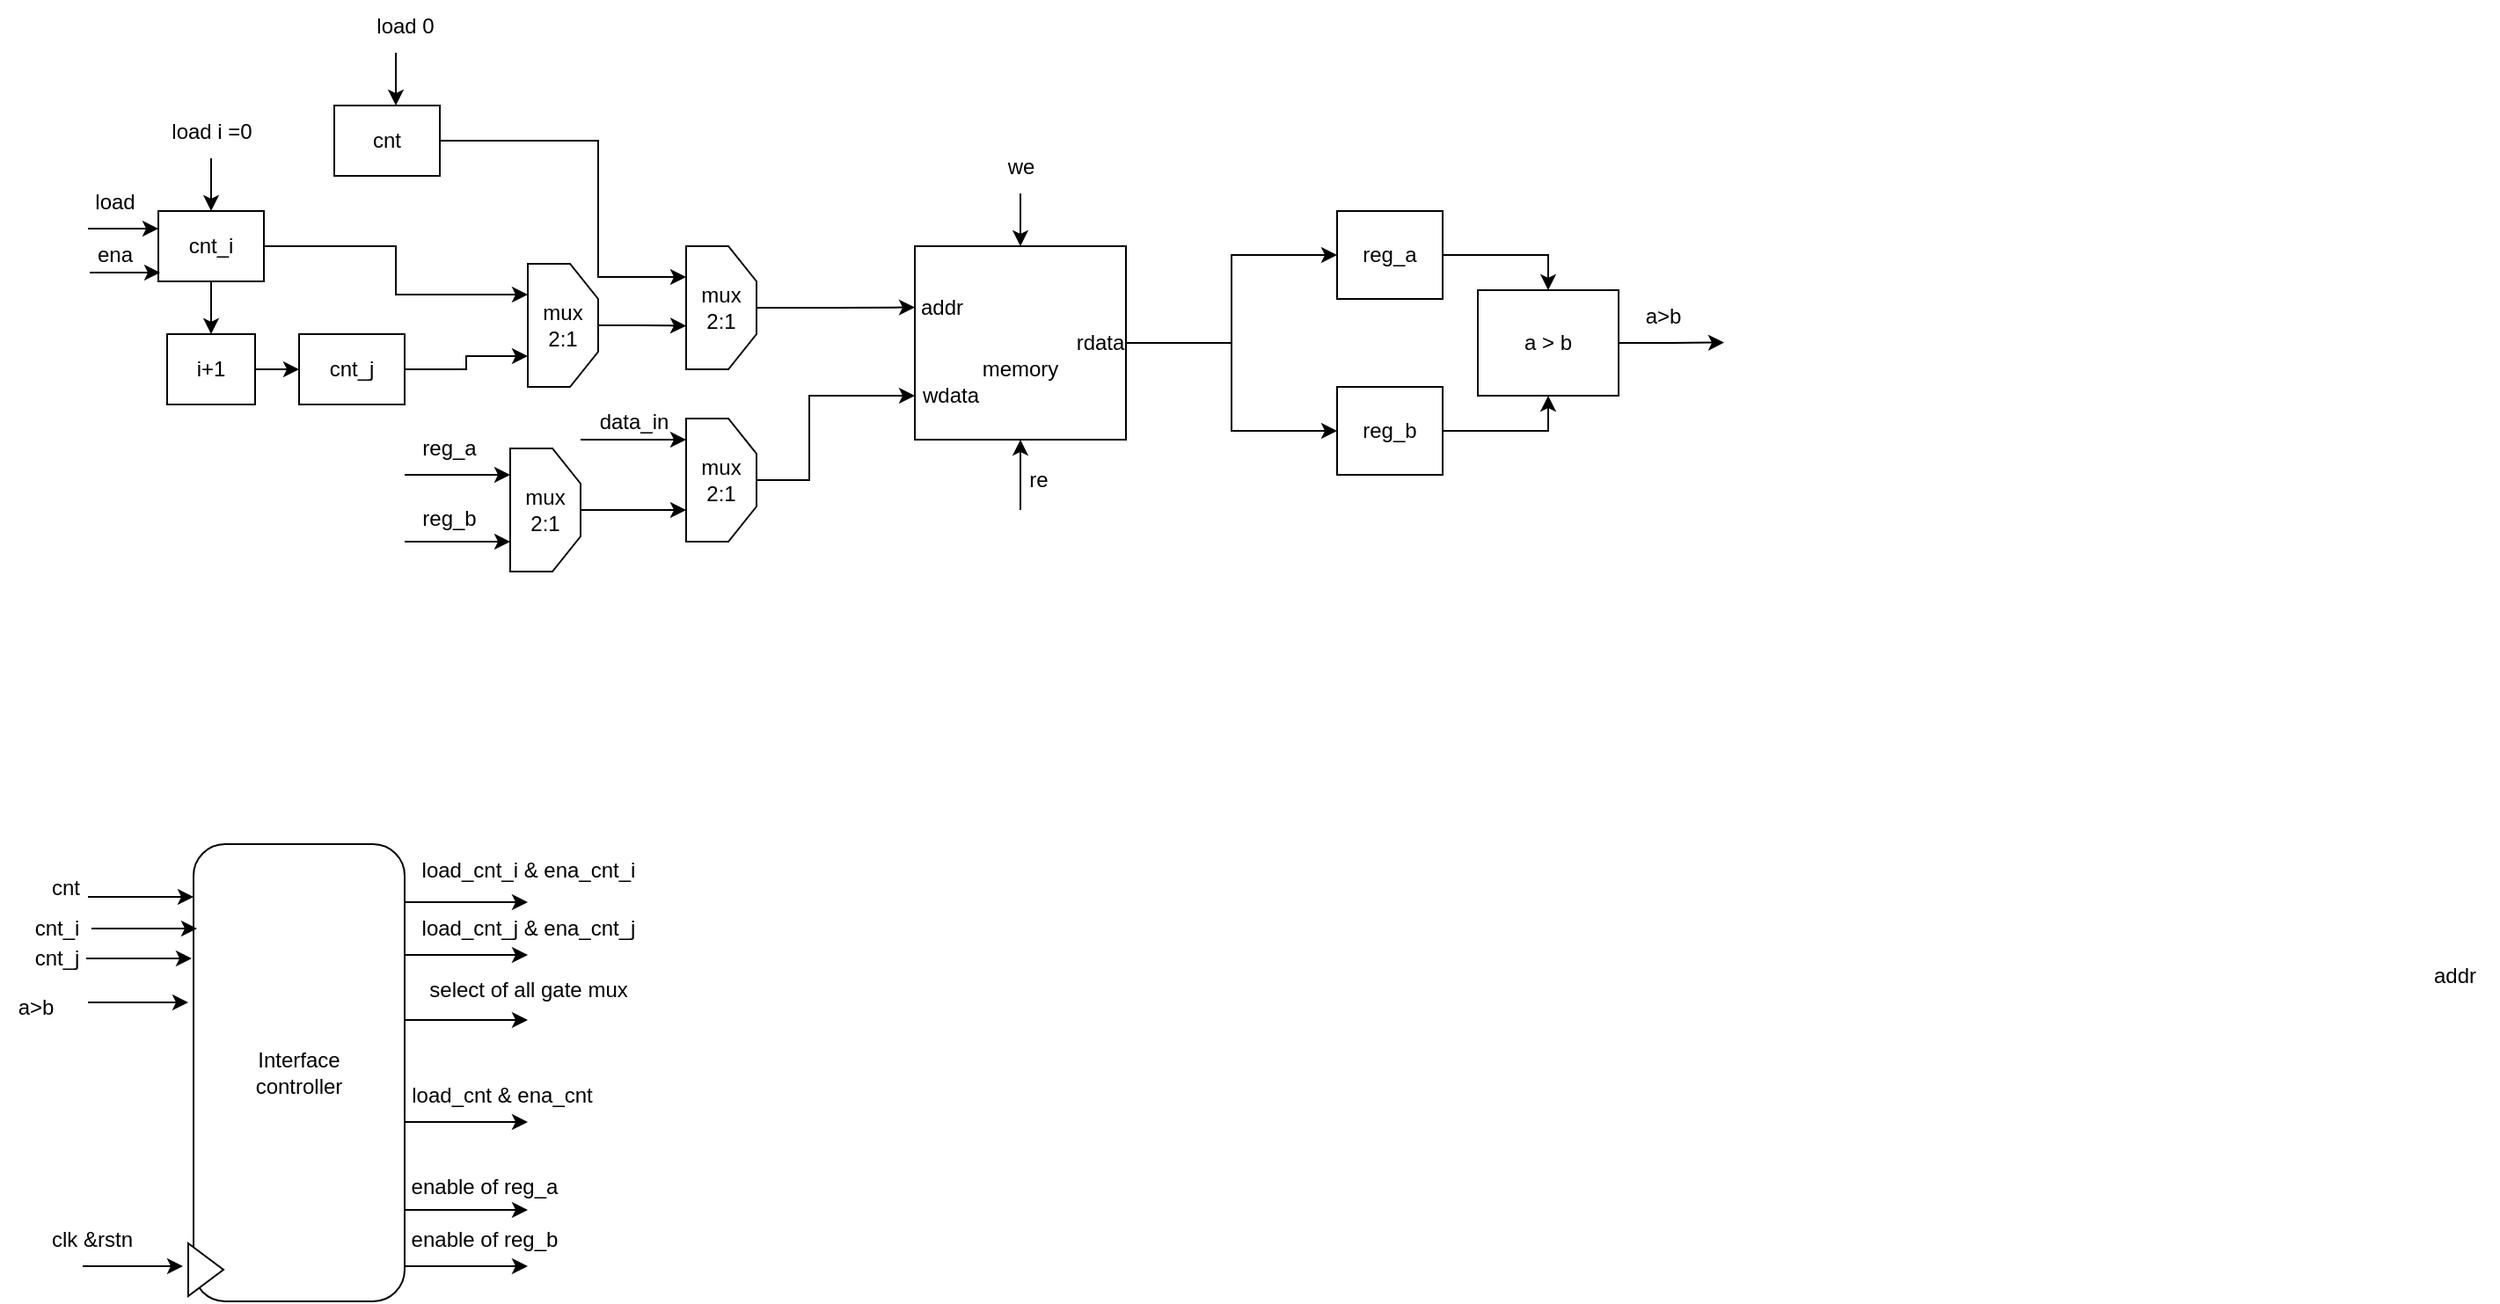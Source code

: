<mxfile version="24.4.4" type="device">
  <diagram name="Page-1" id="YF_yv8updcaijNY1bAF5">
    <mxGraphModel dx="1686" dy="560" grid="1" gridSize="10" guides="1" tooltips="1" connect="1" arrows="1" fold="1" page="1" pageScale="1" pageWidth="850" pageHeight="1100" math="0" shadow="0">
      <root>
        <mxCell id="0" />
        <mxCell id="1" parent="0" />
        <mxCell id="Y9fMskcv2upoLavhf3_i-33" style="edgeStyle=orthogonalEdgeStyle;rounded=0;orthogonalLoop=1;jettySize=auto;html=1;exitX=1;exitY=0.5;exitDx=0;exitDy=0;entryX=0;entryY=0.5;entryDx=0;entryDy=0;" edge="1" parent="1" source="Y9fMskcv2upoLavhf3_i-1" target="Y9fMskcv2upoLavhf3_i-35">
          <mxGeometry relative="1" as="geometry">
            <mxPoint x="660.0" y="434.737" as="targetPoint" />
          </mxGeometry>
        </mxCell>
        <mxCell id="Y9fMskcv2upoLavhf3_i-1" value="&lt;div&gt;&lt;br&gt;&lt;/div&gt;&lt;div&gt;&lt;br&gt;&lt;/div&gt;memory" style="rounded=0;whiteSpace=wrap;html=1;" vertex="1" parent="1">
          <mxGeometry x="450" y="380" width="120" height="110" as="geometry" />
        </mxCell>
        <mxCell id="Y9fMskcv2upoLavhf3_i-14" style="edgeStyle=orthogonalEdgeStyle;rounded=0;orthogonalLoop=1;jettySize=auto;html=1;exitX=1;exitY=0.5;exitDx=0;exitDy=0;entryX=0.25;entryY=1;entryDx=0;entryDy=0;" edge="1" parent="1" source="Y9fMskcv2upoLavhf3_i-2" target="Y9fMskcv2upoLavhf3_i-8">
          <mxGeometry relative="1" as="geometry" />
        </mxCell>
        <mxCell id="Y9fMskcv2upoLavhf3_i-27" style="edgeStyle=orthogonalEdgeStyle;rounded=0;orthogonalLoop=1;jettySize=auto;html=1;exitX=0.5;exitY=1;exitDx=0;exitDy=0;entryX=0.5;entryY=0;entryDx=0;entryDy=0;" edge="1" parent="1" source="Y9fMskcv2upoLavhf3_i-2" target="Y9fMskcv2upoLavhf3_i-26">
          <mxGeometry relative="1" as="geometry" />
        </mxCell>
        <mxCell id="Y9fMskcv2upoLavhf3_i-2" value="cnt_i" style="rounded=0;whiteSpace=wrap;html=1;" vertex="1" parent="1">
          <mxGeometry x="20" y="360" width="60" height="40" as="geometry" />
        </mxCell>
        <mxCell id="Y9fMskcv2upoLavhf3_i-15" style="edgeStyle=orthogonalEdgeStyle;rounded=0;orthogonalLoop=1;jettySize=auto;html=1;exitX=1;exitY=0.5;exitDx=0;exitDy=0;entryX=0.75;entryY=1;entryDx=0;entryDy=0;" edge="1" parent="1" source="Y9fMskcv2upoLavhf3_i-3" target="Y9fMskcv2upoLavhf3_i-8">
          <mxGeometry relative="1" as="geometry" />
        </mxCell>
        <mxCell id="Y9fMskcv2upoLavhf3_i-3" value="cnt_j" style="rounded=0;whiteSpace=wrap;html=1;" vertex="1" parent="1">
          <mxGeometry x="100" y="430" width="60" height="40" as="geometry" />
        </mxCell>
        <mxCell id="Y9fMskcv2upoLavhf3_i-18" style="edgeStyle=orthogonalEdgeStyle;rounded=0;orthogonalLoop=1;jettySize=auto;html=1;exitX=1;exitY=0.5;exitDx=0;exitDy=0;entryX=0.25;entryY=1;entryDx=0;entryDy=0;" edge="1" parent="1" source="Y9fMskcv2upoLavhf3_i-4" target="Y9fMskcv2upoLavhf3_i-17">
          <mxGeometry relative="1" as="geometry">
            <Array as="points">
              <mxPoint x="270" y="320" />
              <mxPoint x="270" y="397" />
            </Array>
          </mxGeometry>
        </mxCell>
        <mxCell id="Y9fMskcv2upoLavhf3_i-4" value="cnt" style="rounded=0;whiteSpace=wrap;html=1;" vertex="1" parent="1">
          <mxGeometry x="120" y="300" width="60" height="40" as="geometry" />
        </mxCell>
        <mxCell id="Y9fMskcv2upoLavhf3_i-16" style="edgeStyle=orthogonalEdgeStyle;rounded=0;orthogonalLoop=1;jettySize=auto;html=1;exitX=0.5;exitY=0;exitDx=0;exitDy=0;" edge="1" parent="1" source="Y9fMskcv2upoLavhf3_i-8">
          <mxGeometry relative="1" as="geometry">
            <mxPoint x="320" y="425.263" as="targetPoint" />
          </mxGeometry>
        </mxCell>
        <mxCell id="Y9fMskcv2upoLavhf3_i-8" value="mux 2:1" style="shape=loopLimit;whiteSpace=wrap;html=1;direction=south;" vertex="1" parent="1">
          <mxGeometry x="230" y="390" width="40" height="70" as="geometry" />
        </mxCell>
        <mxCell id="Y9fMskcv2upoLavhf3_i-17" value="mux 2:1" style="shape=loopLimit;whiteSpace=wrap;html=1;direction=south;" vertex="1" parent="1">
          <mxGeometry x="320" y="380" width="40" height="70" as="geometry" />
        </mxCell>
        <mxCell id="Y9fMskcv2upoLavhf3_i-19" style="edgeStyle=orthogonalEdgeStyle;rounded=0;orthogonalLoop=1;jettySize=auto;html=1;exitX=0.5;exitY=0;exitDx=0;exitDy=0;entryX=0;entryY=0.316;entryDx=0;entryDy=0;entryPerimeter=0;" edge="1" parent="1" source="Y9fMskcv2upoLavhf3_i-17" target="Y9fMskcv2upoLavhf3_i-1">
          <mxGeometry relative="1" as="geometry" />
        </mxCell>
        <mxCell id="Y9fMskcv2upoLavhf3_i-20" value="addr" style="text;html=1;align=center;verticalAlign=middle;resizable=0;points=[];autosize=1;strokeColor=none;fillColor=none;" vertex="1" parent="1">
          <mxGeometry x="1300" y="780" width="50" height="30" as="geometry" />
        </mxCell>
        <mxCell id="Y9fMskcv2upoLavhf3_i-21" value="addr" style="text;html=1;align=center;verticalAlign=middle;resizable=0;points=[];autosize=1;strokeColor=none;fillColor=none;" vertex="1" parent="1">
          <mxGeometry x="440" y="400" width="50" height="30" as="geometry" />
        </mxCell>
        <mxCell id="Y9fMskcv2upoLavhf3_i-22" value="wdata" style="text;html=1;align=center;verticalAlign=middle;resizable=0;points=[];autosize=1;strokeColor=none;fillColor=none;" vertex="1" parent="1">
          <mxGeometry x="440" y="450" width="60" height="30" as="geometry" />
        </mxCell>
        <mxCell id="Y9fMskcv2upoLavhf3_i-28" style="edgeStyle=orthogonalEdgeStyle;rounded=0;orthogonalLoop=1;jettySize=auto;html=1;exitX=1;exitY=0.5;exitDx=0;exitDy=0;entryX=0;entryY=0.5;entryDx=0;entryDy=0;" edge="1" parent="1" source="Y9fMskcv2upoLavhf3_i-26" target="Y9fMskcv2upoLavhf3_i-3">
          <mxGeometry relative="1" as="geometry" />
        </mxCell>
        <mxCell id="Y9fMskcv2upoLavhf3_i-26" value="i+1" style="rounded=0;whiteSpace=wrap;html=1;" vertex="1" parent="1">
          <mxGeometry x="25" y="430" width="50" height="40" as="geometry" />
        </mxCell>
        <mxCell id="Y9fMskcv2upoLavhf3_i-31" style="edgeStyle=orthogonalEdgeStyle;rounded=0;orthogonalLoop=1;jettySize=auto;html=1;entryX=0.5;entryY=0;entryDx=0;entryDy=0;" edge="1" parent="1" source="Y9fMskcv2upoLavhf3_i-30" target="Y9fMskcv2upoLavhf3_i-2">
          <mxGeometry relative="1" as="geometry" />
        </mxCell>
        <mxCell id="Y9fMskcv2upoLavhf3_i-30" value="load i =0" style="text;html=1;align=center;verticalAlign=middle;resizable=0;points=[];autosize=1;strokeColor=none;fillColor=none;" vertex="1" parent="1">
          <mxGeometry x="15" y="300" width="70" height="30" as="geometry" />
        </mxCell>
        <mxCell id="Y9fMskcv2upoLavhf3_i-34" value="rdata" style="text;html=1;align=center;verticalAlign=middle;resizable=0;points=[];autosize=1;strokeColor=none;fillColor=none;" vertex="1" parent="1">
          <mxGeometry x="530" y="420" width="50" height="30" as="geometry" />
        </mxCell>
        <mxCell id="Y9fMskcv2upoLavhf3_i-39" style="edgeStyle=orthogonalEdgeStyle;rounded=0;orthogonalLoop=1;jettySize=auto;html=1;exitX=1;exitY=0.5;exitDx=0;exitDy=0;entryX=0.5;entryY=0;entryDx=0;entryDy=0;" edge="1" parent="1" source="Y9fMskcv2upoLavhf3_i-35" target="Y9fMskcv2upoLavhf3_i-38">
          <mxGeometry relative="1" as="geometry" />
        </mxCell>
        <mxCell id="Y9fMskcv2upoLavhf3_i-35" value="reg_a" style="rounded=0;whiteSpace=wrap;html=1;" vertex="1" parent="1">
          <mxGeometry x="690" y="360" width="60" height="50" as="geometry" />
        </mxCell>
        <mxCell id="Y9fMskcv2upoLavhf3_i-40" style="edgeStyle=orthogonalEdgeStyle;rounded=0;orthogonalLoop=1;jettySize=auto;html=1;exitX=1;exitY=0.5;exitDx=0;exitDy=0;entryX=0.5;entryY=1;entryDx=0;entryDy=0;" edge="1" parent="1" source="Y9fMskcv2upoLavhf3_i-36" target="Y9fMskcv2upoLavhf3_i-38">
          <mxGeometry relative="1" as="geometry" />
        </mxCell>
        <mxCell id="Y9fMskcv2upoLavhf3_i-36" value="reg_b" style="rounded=0;whiteSpace=wrap;html=1;" vertex="1" parent="1">
          <mxGeometry x="690" y="460" width="60" height="50" as="geometry" />
        </mxCell>
        <mxCell id="Y9fMskcv2upoLavhf3_i-37" value="" style="endArrow=classic;html=1;rounded=0;entryX=0;entryY=0.5;entryDx=0;entryDy=0;" edge="1" parent="1" target="Y9fMskcv2upoLavhf3_i-36">
          <mxGeometry width="50" height="50" relative="1" as="geometry">
            <mxPoint x="630" y="430" as="sourcePoint" />
            <mxPoint x="680" y="388" as="targetPoint" />
            <Array as="points">
              <mxPoint x="630" y="485" />
            </Array>
          </mxGeometry>
        </mxCell>
        <mxCell id="Y9fMskcv2upoLavhf3_i-41" style="edgeStyle=orthogonalEdgeStyle;rounded=0;orthogonalLoop=1;jettySize=auto;html=1;exitX=1;exitY=0.5;exitDx=0;exitDy=0;" edge="1" parent="1" source="Y9fMskcv2upoLavhf3_i-38">
          <mxGeometry relative="1" as="geometry">
            <mxPoint x="910" y="434.737" as="targetPoint" />
          </mxGeometry>
        </mxCell>
        <mxCell id="Y9fMskcv2upoLavhf3_i-38" value="a &amp;gt; b" style="rounded=0;whiteSpace=wrap;html=1;" vertex="1" parent="1">
          <mxGeometry x="770" y="405" width="80" height="60" as="geometry" />
        </mxCell>
        <mxCell id="Y9fMskcv2upoLavhf3_i-42" value="a&amp;gt;b" style="text;html=1;align=center;verticalAlign=middle;resizable=0;points=[];autosize=1;strokeColor=none;fillColor=none;" vertex="1" parent="1">
          <mxGeometry x="855" y="405" width="40" height="30" as="geometry" />
        </mxCell>
        <mxCell id="Y9fMskcv2upoLavhf3_i-46" value="we" style="text;html=1;align=center;verticalAlign=middle;resizable=0;points=[];autosize=1;strokeColor=none;fillColor=none;" vertex="1" parent="1">
          <mxGeometry x="490" y="320" width="40" height="30" as="geometry" />
        </mxCell>
        <mxCell id="Y9fMskcv2upoLavhf3_i-47" value="" style="endArrow=classic;html=1;rounded=0;exitX=0.5;exitY=1;exitDx=0;exitDy=0;exitPerimeter=0;" edge="1" parent="1" source="Y9fMskcv2upoLavhf3_i-46">
          <mxGeometry width="50" height="50" relative="1" as="geometry">
            <mxPoint x="460" y="430" as="sourcePoint" />
            <mxPoint x="510" y="380" as="targetPoint" />
          </mxGeometry>
        </mxCell>
        <mxCell id="Y9fMskcv2upoLavhf3_i-48" value="" style="endArrow=classic;html=1;rounded=0;" edge="1" parent="1">
          <mxGeometry width="50" height="50" relative="1" as="geometry">
            <mxPoint x="510" y="530" as="sourcePoint" />
            <mxPoint x="510" y="490" as="targetPoint" />
          </mxGeometry>
        </mxCell>
        <mxCell id="Y9fMskcv2upoLavhf3_i-49" value="re" style="text;html=1;align=center;verticalAlign=middle;resizable=0;points=[];autosize=1;strokeColor=none;fillColor=none;" vertex="1" parent="1">
          <mxGeometry x="505" y="498" width="30" height="30" as="geometry" />
        </mxCell>
        <mxCell id="Y9fMskcv2upoLavhf3_i-50" value="mux 2:1" style="shape=loopLimit;whiteSpace=wrap;html=1;direction=south;" vertex="1" parent="1">
          <mxGeometry x="320" y="478" width="40" height="70" as="geometry" />
        </mxCell>
        <mxCell id="Y9fMskcv2upoLavhf3_i-51" style="edgeStyle=orthogonalEdgeStyle;rounded=0;orthogonalLoop=1;jettySize=auto;html=1;exitX=0.5;exitY=0;exitDx=0;exitDy=0;" edge="1" parent="1" source="Y9fMskcv2upoLavhf3_i-50">
          <mxGeometry relative="1" as="geometry">
            <mxPoint x="450" y="465" as="targetPoint" />
            <Array as="points">
              <mxPoint x="390" y="513" />
              <mxPoint x="390" y="465" />
            </Array>
          </mxGeometry>
        </mxCell>
        <mxCell id="Y9fMskcv2upoLavhf3_i-52" value="" style="endArrow=classic;html=1;rounded=0;" edge="1" parent="1">
          <mxGeometry width="50" height="50" relative="1" as="geometry">
            <mxPoint x="260" y="490" as="sourcePoint" />
            <mxPoint x="320" y="490" as="targetPoint" />
          </mxGeometry>
        </mxCell>
        <mxCell id="Y9fMskcv2upoLavhf3_i-53" value="data_in" style="text;html=1;align=center;verticalAlign=middle;resizable=0;points=[];autosize=1;strokeColor=none;fillColor=none;" vertex="1" parent="1">
          <mxGeometry x="260" y="465" width="60" height="30" as="geometry" />
        </mxCell>
        <mxCell id="Y9fMskcv2upoLavhf3_i-54" value="" style="endArrow=classic;html=1;rounded=0;" edge="1" parent="1">
          <mxGeometry width="50" height="50" relative="1" as="geometry">
            <mxPoint x="260" y="530" as="sourcePoint" />
            <mxPoint x="320" y="530" as="targetPoint" />
          </mxGeometry>
        </mxCell>
        <mxCell id="Y9fMskcv2upoLavhf3_i-56" value="mux 2:1" style="shape=loopLimit;whiteSpace=wrap;html=1;direction=south;" vertex="1" parent="1">
          <mxGeometry x="220" y="495" width="40" height="70" as="geometry" />
        </mxCell>
        <mxCell id="Y9fMskcv2upoLavhf3_i-57" value="" style="endArrow=classic;html=1;rounded=0;" edge="1" parent="1">
          <mxGeometry width="50" height="50" relative="1" as="geometry">
            <mxPoint x="160" y="510" as="sourcePoint" />
            <mxPoint x="220" y="510" as="targetPoint" />
          </mxGeometry>
        </mxCell>
        <mxCell id="Y9fMskcv2upoLavhf3_i-58" value="" style="endArrow=classic;html=1;rounded=0;" edge="1" parent="1">
          <mxGeometry width="50" height="50" relative="1" as="geometry">
            <mxPoint x="160" y="548" as="sourcePoint" />
            <mxPoint x="220" y="548" as="targetPoint" />
          </mxGeometry>
        </mxCell>
        <mxCell id="Y9fMskcv2upoLavhf3_i-59" value="reg_a" style="text;html=1;align=center;verticalAlign=middle;resizable=0;points=[];autosize=1;strokeColor=none;fillColor=none;" vertex="1" parent="1">
          <mxGeometry x="160" y="480" width="50" height="30" as="geometry" />
        </mxCell>
        <mxCell id="Y9fMskcv2upoLavhf3_i-60" value="reg_b" style="text;html=1;align=center;verticalAlign=middle;resizable=0;points=[];autosize=1;strokeColor=none;fillColor=none;" vertex="1" parent="1">
          <mxGeometry x="160" y="520" width="50" height="30" as="geometry" />
        </mxCell>
        <mxCell id="Y9fMskcv2upoLavhf3_i-61" value="" style="endArrow=classic;html=1;rounded=0;" edge="1" parent="1">
          <mxGeometry width="50" height="50" relative="1" as="geometry">
            <mxPoint x="-20" y="370" as="sourcePoint" />
            <mxPoint x="20" y="370" as="targetPoint" />
          </mxGeometry>
        </mxCell>
        <mxCell id="Y9fMskcv2upoLavhf3_i-62" value="load" style="text;html=1;align=center;verticalAlign=middle;resizable=0;points=[];autosize=1;strokeColor=none;fillColor=none;" vertex="1" parent="1">
          <mxGeometry x="-30" y="340" width="50" height="30" as="geometry" />
        </mxCell>
        <mxCell id="Y9fMskcv2upoLavhf3_i-63" value="" style="endArrow=classic;html=1;rounded=0;" edge="1" parent="1">
          <mxGeometry width="50" height="50" relative="1" as="geometry">
            <mxPoint x="-19" y="395" as="sourcePoint" />
            <mxPoint x="21" y="395" as="targetPoint" />
          </mxGeometry>
        </mxCell>
        <mxCell id="Y9fMskcv2upoLavhf3_i-64" value="ena" style="text;html=1;align=center;verticalAlign=middle;resizable=0;points=[];autosize=1;strokeColor=none;fillColor=none;" vertex="1" parent="1">
          <mxGeometry x="-25" y="370" width="40" height="30" as="geometry" />
        </mxCell>
        <mxCell id="Y9fMskcv2upoLavhf3_i-69" value="Interface&lt;div&gt;controller&lt;/div&gt;" style="rounded=1;whiteSpace=wrap;html=1;" vertex="1" parent="1">
          <mxGeometry x="40" y="720" width="120" height="260" as="geometry" />
        </mxCell>
        <mxCell id="Y9fMskcv2upoLavhf3_i-70" value="" style="endArrow=classic;html=1;rounded=0;" edge="1" parent="1">
          <mxGeometry width="50" height="50" relative="1" as="geometry">
            <mxPoint x="-20" y="750" as="sourcePoint" />
            <mxPoint x="40" y="750" as="targetPoint" />
          </mxGeometry>
        </mxCell>
        <mxCell id="Y9fMskcv2upoLavhf3_i-71" value="cnt" style="text;html=1;align=center;verticalAlign=middle;resizable=0;points=[];autosize=1;strokeColor=none;fillColor=none;" vertex="1" parent="1">
          <mxGeometry x="-53" y="730" width="40" height="30" as="geometry" />
        </mxCell>
        <mxCell id="Y9fMskcv2upoLavhf3_i-76" value="" style="endArrow=classic;html=1;rounded=0;" edge="1" parent="1">
          <mxGeometry width="50" height="50" relative="1" as="geometry">
            <mxPoint x="-18" y="768" as="sourcePoint" />
            <mxPoint x="42" y="768" as="targetPoint" />
          </mxGeometry>
        </mxCell>
        <mxCell id="Y9fMskcv2upoLavhf3_i-77" value="cnt_i" style="text;html=1;align=center;verticalAlign=middle;resizable=0;points=[];autosize=1;strokeColor=none;fillColor=none;" vertex="1" parent="1">
          <mxGeometry x="-63" y="753" width="50" height="30" as="geometry" />
        </mxCell>
        <mxCell id="Y9fMskcv2upoLavhf3_i-78" value="" style="endArrow=classic;html=1;rounded=0;" edge="1" parent="1">
          <mxGeometry width="50" height="50" relative="1" as="geometry">
            <mxPoint x="-21" y="785" as="sourcePoint" />
            <mxPoint x="39" y="785" as="targetPoint" />
          </mxGeometry>
        </mxCell>
        <mxCell id="Y9fMskcv2upoLavhf3_i-79" value="cnt_j" style="text;html=1;align=center;verticalAlign=middle;resizable=0;points=[];autosize=1;strokeColor=none;fillColor=none;" vertex="1" parent="1">
          <mxGeometry x="-63" y="770" width="50" height="30" as="geometry" />
        </mxCell>
        <mxCell id="Y9fMskcv2upoLavhf3_i-80" value="" style="endArrow=classic;html=1;rounded=0;" edge="1" parent="1">
          <mxGeometry width="50" height="50" relative="1" as="geometry">
            <mxPoint x="-20" y="810" as="sourcePoint" />
            <mxPoint x="37" y="810" as="targetPoint" />
          </mxGeometry>
        </mxCell>
        <mxCell id="Y9fMskcv2upoLavhf3_i-81" value="a&amp;gt;b" style="text;html=1;align=center;verticalAlign=middle;resizable=0;points=[];autosize=1;strokeColor=none;fillColor=none;" vertex="1" parent="1">
          <mxGeometry x="-70" y="798" width="40" height="30" as="geometry" />
        </mxCell>
        <mxCell id="Y9fMskcv2upoLavhf3_i-82" value="" style="endArrow=classic;html=1;rounded=0;" edge="1" parent="1">
          <mxGeometry width="50" height="50" relative="1" as="geometry">
            <mxPoint x="160" y="753" as="sourcePoint" />
            <mxPoint x="230" y="753" as="targetPoint" />
          </mxGeometry>
        </mxCell>
        <mxCell id="Y9fMskcv2upoLavhf3_i-83" value="load_cnt_i &amp;amp; ena_cnt_i" style="text;html=1;align=center;verticalAlign=middle;resizable=0;points=[];autosize=1;strokeColor=none;fillColor=none;" vertex="1" parent="1">
          <mxGeometry x="160" y="720" width="140" height="30" as="geometry" />
        </mxCell>
        <mxCell id="Y9fMskcv2upoLavhf3_i-85" value="" style="endArrow=classic;html=1;rounded=0;" edge="1" parent="1">
          <mxGeometry width="50" height="50" relative="1" as="geometry">
            <mxPoint x="160" y="783" as="sourcePoint" />
            <mxPoint x="230" y="783" as="targetPoint" />
          </mxGeometry>
        </mxCell>
        <mxCell id="Y9fMskcv2upoLavhf3_i-86" value="load_cnt_j &amp;amp; ena_cnt_j" style="text;html=1;align=center;verticalAlign=middle;resizable=0;points=[];autosize=1;strokeColor=none;fillColor=none;" vertex="1" parent="1">
          <mxGeometry x="160" y="753" width="140" height="30" as="geometry" />
        </mxCell>
        <mxCell id="Y9fMskcv2upoLavhf3_i-87" value="" style="endArrow=classic;html=1;rounded=0;" edge="1" parent="1">
          <mxGeometry width="50" height="50" relative="1" as="geometry">
            <mxPoint x="160" y="820" as="sourcePoint" />
            <mxPoint x="230" y="820" as="targetPoint" />
          </mxGeometry>
        </mxCell>
        <mxCell id="Y9fMskcv2upoLavhf3_i-88" value="select of all gate mux" style="text;html=1;align=center;verticalAlign=middle;resizable=0;points=[];autosize=1;strokeColor=none;fillColor=none;" vertex="1" parent="1">
          <mxGeometry x="160" y="788" width="140" height="30" as="geometry" />
        </mxCell>
        <mxCell id="Y9fMskcv2upoLavhf3_i-89" value="" style="endArrow=classic;html=1;rounded=0;" edge="1" parent="1">
          <mxGeometry width="50" height="50" relative="1" as="geometry">
            <mxPoint x="155" y="270" as="sourcePoint" />
            <mxPoint x="155" y="300" as="targetPoint" />
          </mxGeometry>
        </mxCell>
        <mxCell id="Y9fMskcv2upoLavhf3_i-90" value="load 0" style="text;html=1;align=center;verticalAlign=middle;resizable=0;points=[];autosize=1;strokeColor=none;fillColor=none;" vertex="1" parent="1">
          <mxGeometry x="130" y="240" width="60" height="30" as="geometry" />
        </mxCell>
        <mxCell id="Y9fMskcv2upoLavhf3_i-92" value="" style="endArrow=classic;html=1;rounded=0;" edge="1" parent="1">
          <mxGeometry width="50" height="50" relative="1" as="geometry">
            <mxPoint x="-23" y="960" as="sourcePoint" />
            <mxPoint x="34" y="960" as="targetPoint" />
          </mxGeometry>
        </mxCell>
        <mxCell id="Y9fMskcv2upoLavhf3_i-94" value="" style="triangle;whiteSpace=wrap;html=1;" vertex="1" parent="1">
          <mxGeometry x="37" y="947" width="20" height="30" as="geometry" />
        </mxCell>
        <mxCell id="Y9fMskcv2upoLavhf3_i-95" value="clk &amp;amp;rstn" style="text;html=1;align=center;verticalAlign=middle;resizable=0;points=[];autosize=1;strokeColor=none;fillColor=none;" vertex="1" parent="1">
          <mxGeometry x="-53" y="930" width="70" height="30" as="geometry" />
        </mxCell>
        <mxCell id="Y9fMskcv2upoLavhf3_i-96" value="" style="endArrow=classic;html=1;rounded=0;" edge="1" parent="1">
          <mxGeometry width="50" height="50" relative="1" as="geometry">
            <mxPoint x="160" y="878" as="sourcePoint" />
            <mxPoint x="230" y="878" as="targetPoint" />
          </mxGeometry>
        </mxCell>
        <mxCell id="Y9fMskcv2upoLavhf3_i-97" value="load_cnt &amp;amp; ena_cnt" style="text;html=1;align=center;verticalAlign=middle;resizable=0;points=[];autosize=1;strokeColor=none;fillColor=none;" vertex="1" parent="1">
          <mxGeometry x="150" y="848" width="130" height="30" as="geometry" />
        </mxCell>
        <mxCell id="Y9fMskcv2upoLavhf3_i-102" value="" style="endArrow=classic;html=1;rounded=0;" edge="1" parent="1">
          <mxGeometry width="50" height="50" relative="1" as="geometry">
            <mxPoint x="160" y="928" as="sourcePoint" />
            <mxPoint x="230" y="928" as="targetPoint" />
          </mxGeometry>
        </mxCell>
        <mxCell id="Y9fMskcv2upoLavhf3_i-103" value="enable of reg_a" style="text;html=1;align=center;verticalAlign=middle;resizable=0;points=[];autosize=1;strokeColor=none;fillColor=none;" vertex="1" parent="1">
          <mxGeometry x="150" y="900" width="110" height="30" as="geometry" />
        </mxCell>
        <mxCell id="Y9fMskcv2upoLavhf3_i-105" value="" style="endArrow=classic;html=1;rounded=0;" edge="1" parent="1">
          <mxGeometry width="50" height="50" relative="1" as="geometry">
            <mxPoint x="160" y="960" as="sourcePoint" />
            <mxPoint x="230" y="960" as="targetPoint" />
          </mxGeometry>
        </mxCell>
        <mxCell id="Y9fMskcv2upoLavhf3_i-106" value="enable of reg_b" style="text;html=1;align=center;verticalAlign=middle;resizable=0;points=[];autosize=1;strokeColor=none;fillColor=none;" vertex="1" parent="1">
          <mxGeometry x="150" y="930" width="110" height="30" as="geometry" />
        </mxCell>
      </root>
    </mxGraphModel>
  </diagram>
</mxfile>
